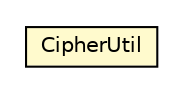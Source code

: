 #!/usr/local/bin/dot
#
# Class diagram 
# Generated by UMLGraph version R5_6-24-gf6e263 (http://www.umlgraph.org/)
#

digraph G {
	edge [fontname="Helvetica",fontsize=10,labelfontname="Helvetica",labelfontsize=10];
	node [fontname="Helvetica",fontsize=10,shape=plaintext];
	nodesep=0.25;
	ranksep=0.5;
	// net.trajano.auth.internal.CipherUtil
	c139 [label=<<table title="net.trajano.auth.internal.CipherUtil" border="0" cellborder="1" cellspacing="0" cellpadding="2" port="p" bgcolor="lemonChiffon" href="./CipherUtil.html">
		<tr><td><table border="0" cellspacing="0" cellpadding="1">
<tr><td align="center" balign="center"> CipherUtil </td></tr>
		</table></td></tr>
		</table>>, URL="./CipherUtil.html", fontname="Helvetica", fontcolor="black", fontsize=10.0];
}

